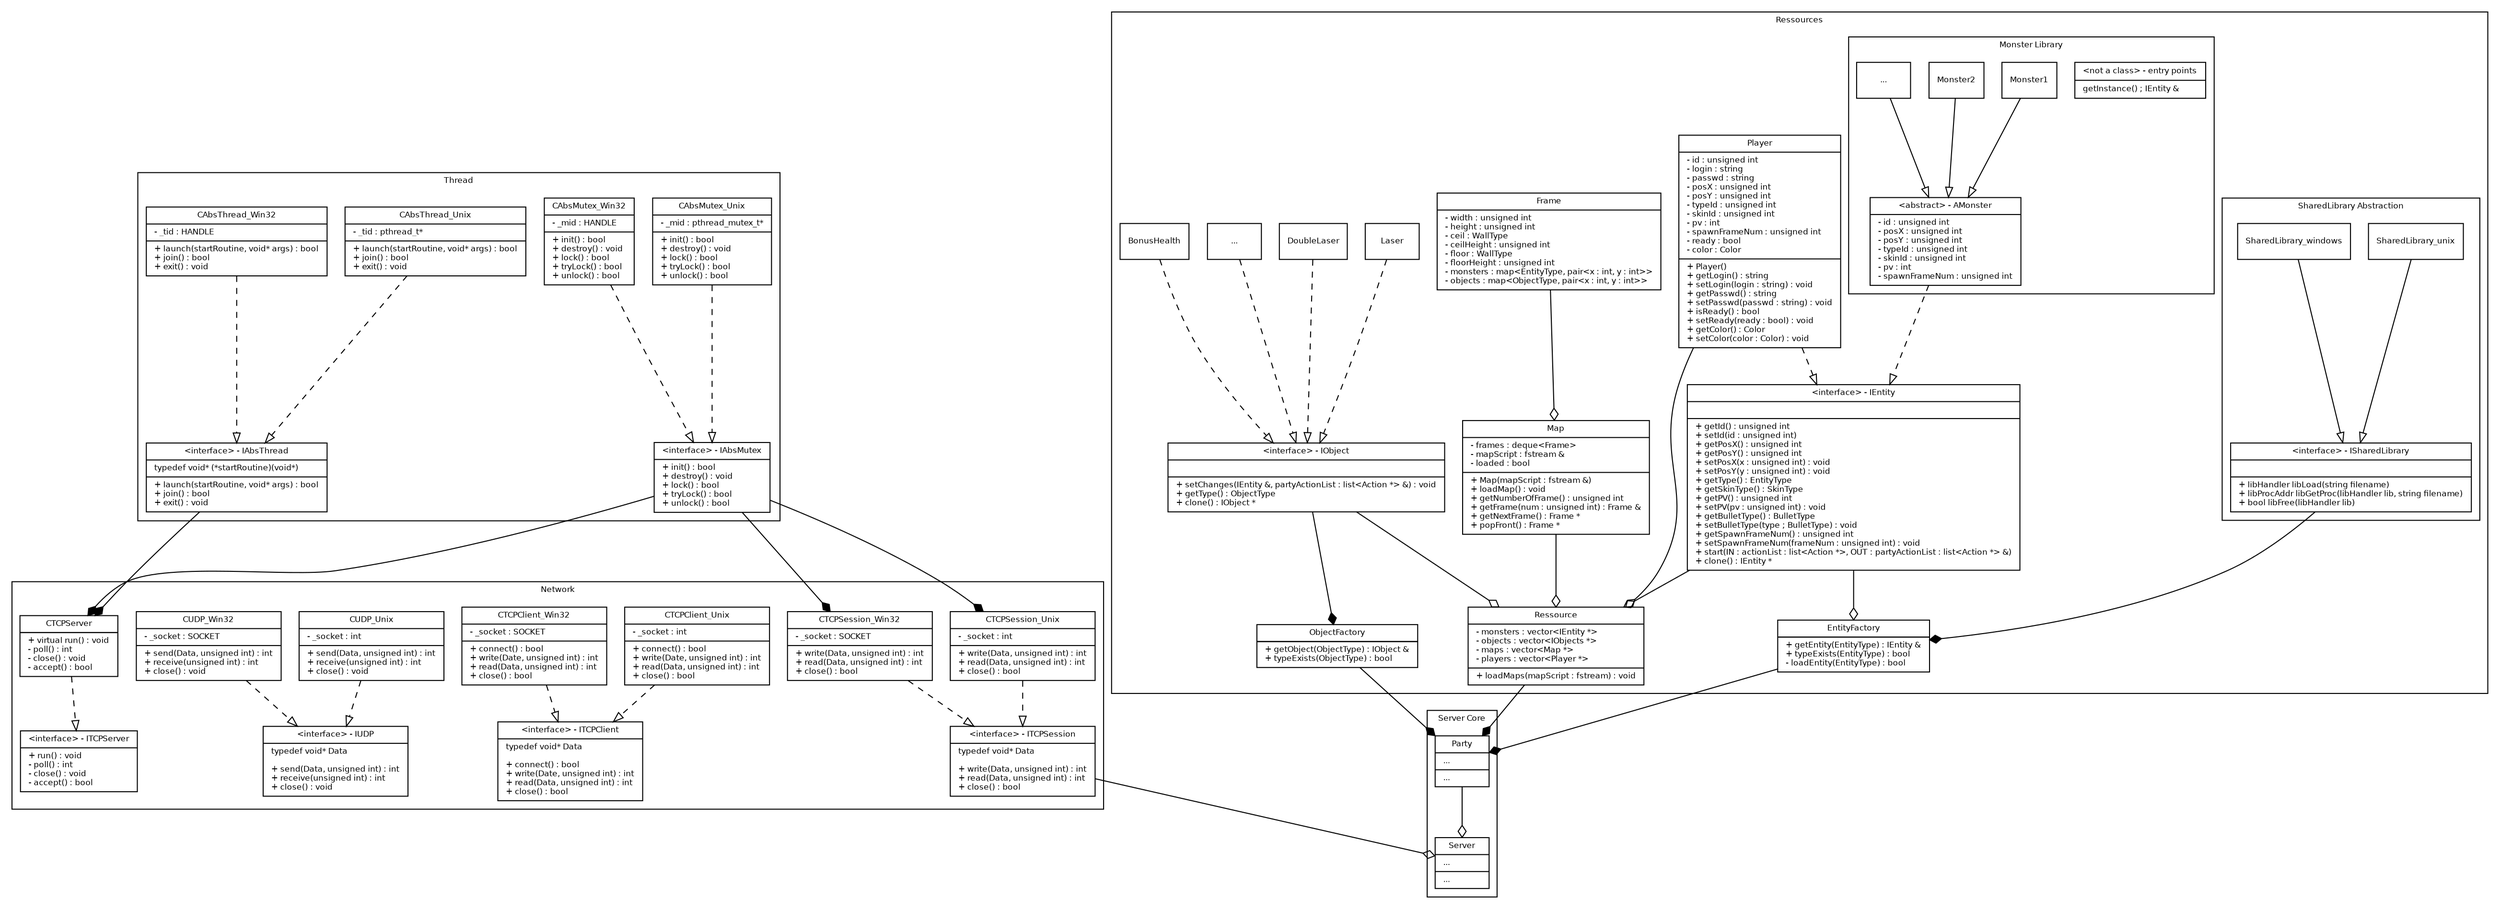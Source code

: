 digraph G {
fontname = "Bitstream Vera Sans"
fontsize = 8

node [
fontname = "Bitstream Vera Sans"
fontsize = 8
shape = "record"
]

edge [
fontname = "Bitstream Vera Sans"
fontsize = 8
]

//
// RESSOURCES
//
subgraph clusterRessources {
label = "Ressources"

// Interface IEntity
IEntity [
label = "{\
\<interface\> - IEntity||\
+ getId() : unsigned int\l\
+ setId(id : unsigned int)\l\
+ getPosX() : unsigned int\l\
+ getPosY() : unsigned int\l\
+ setPosX(x : unsigned int) : void\l\
+ setPosY(y : unsigned int) : void\l\
+ getType() : EntityType\l\
+ getSkinType() : SkinType\l\
+ getPV() : unsigned int\l\
+ setPV(pv : unsigned int) : void\l\
+ getBulletType() : BulletType\l\
+ setBulletType(type ; BulletType) : void\l\
+ getSpawnFrameNum() : unsigned int\l\
+ setSpawnFrameNum(frameNum : unsigned int) : void\l\
+ start(IN : actionList : list\<Action *\>, OUT : partyActionList : list\<Action *\> &)\l\
+ clone() : IEntity *\l\
}"
]

// Class player
Player [
label = "{\
Player|\
- id : unsigned int\l\
- login : string\l\
- passwd : string\l\
- posX : unsigned int\l\
- posY : unsigned int\l\
- typeId : unsigned int\l\
- skinId : unsigned int\l\
- pv : int\l\
- spawnFrameNum : unsigned int\l\
- ready : bool\l\
- color : Color\l|\
+ Player()\l\
+ getLogin() : string\l\
+ setLogin(login : string) : void\l\
+ getPasswd() : string\l\
+ setPasswd(passwd : string) : void\l\
+ isReady() : bool\l\
+ setReady(ready : bool) : void\l\
+ getColor() : Color\l\
+ setColor(color : Color) : void\l\
}"
]

// Class Entity Factory
EntityFactory [
label = "{\
EntityFactory|\
#ifdef UNIX\l\
	typedef libHandler void*\l\
	typedef libProcAddr void*\l\
#endif\l\
#ifdef WIN32\l\
	typedef libHandler HMODULE\l\
	typedef libProcAddr FARPROC\l\
#endif\l\
- entities : map<EntityType, IEntity>\l\
- libHandler : ISharedLybrary &\l\
- \<static\> currentId : unsigned int\l|\
+ getEntity(EntityType) : IEntity &\l\
+ typeExists(EntityType) : bool\l\
- loadEntity(EntityType) : bool\l\
}"
]

//Class ObjectFactory
ObjectFactory [
label = "{\
ObjectFactory|\
- objects : map<ObjectType, IObject>\l|\
+ getObject(ObjectType) : IObject &\l\
+ typeExists(ObjectType) : bool\l\
}"
]

// Interface IObject
IObject [
label = "{\
\<interface\> - IObject||\
+ setChanges(IEntity &, partyActionList : list\<Action *\> &) : void\l\
+ getType() : ObjectType\l\
+ clone() : IObject *\l\
}"
]

// Class BonusHealth
BonusHealth [
label = "{BonusHealth}"
]

// Class Laser
Laser [
label = "{Laser}"
]

// Class DoubleLaser
DoubleLaser [
label = "{DoubleLaser}"
]

// Class Object0
Object0 [
label = "{...}"
]

// Class Ressoruce
Ressource [
label = "{\
Ressource|\
- monsters : vector\<IEntity *\>\l\
- objects : vector\<IObjects *\>\l\
- maps : vector\<Map *\>\l\
- players : vector\<Player *\>\l|\
+ loadMaps(mapScript : fstream) : void\l\
}"
]

// Class Map
Map [
label = "{\
Map|\
- frames : deque\<Frame\>\l\
- mapScript : fstream &\l\
- loaded : bool\l|\
+ Map(mapScript : fstream &)\l\
+ loadMap() : void\l\
+ getNumberOfFrame() : unsigned int\l\
+ getFrame(num : unsigned int) : Frame &\l\
+ getNextFrame() : Frame *\l\
+ popFront() : Frame *\l\
}"
]

// Class Frame
Frame [
label = "{\
Frame|\
- width : unsigned int\l\
- height : unsigned int\l\
- ceil : WallType\l\
- ceilHeight : unsigned int\l\
- floor : WallType\l\
- floorHeight : unsigned int\l\
- monsters : map\<EntityType, pair\<x : int, y : int\>\>\l\
- objects : map\<ObjectType, pair\<x : int, y : int\>\>\l\
}"
]

//
// SHARED LIBRARY ABSTRACTION
//
subgraph clusterAbsSharedLibrary {
label = "SharedLibrary Abstraction"

// Interface ISharedLibrary
ISharedLibrary [
label = "{\
\<interface\> - ISharedLibrary||\
+ libHandler libLoad(string filename)\l\
+ libProcAddr libGetProc(libHandler lib, string filename)\l\
+ bool libFree(libHandler lib)\l\
}"
]

// Class SharedLibrary_unix
SharedLibrary_unix [
label = "SharedLibrary_unix"
]

// Class SharedLibrary_windows
SharedLibrary_windows [
label = "SharedLibrary_windows"
]

} // End : Shared Library Abstraction

//
// MONSTER LIBRARY
//
subgraph clusterMonstersLibrary {
label = "Monster Library"

// Abstract class AMonster
AMonster [
label = "{\
\<abstract\> - AMonster|\
- id : unsigned int\l\
- posX : unsigned int\l\
- posY : unsigned int\l\
- typeId : unsigned int\l\
- skinId : unsigned int\l\
- pv : int\l\
- spawnFrameNum : unsigned int\l\
}"
]

// Entry points
EntryDynamicLibrary [
label = "{\
\<not a class\> - entry points|\
getInstance() ; IEntity &\l\
}"
]

// Class Monster1
Monster1 [
label = "{Monster1}"
]

// Class Monster2
Monster2 [
label = "{Monster2}"
]

// Class Monster3
Monster3 [
label = "{...}"
]

} // End : Monster Library

edge [
arrowhead = "odiamond"
style = "solid"
]

IEntity -> EntityFactory
IEntity -> Ressource
Map -> Ressource
IObject -> Ressource
Frame -> Map
Player -> Ressource

edge [
arrowhead = "diamond"
style = "solid"
]

ISharedLibrary -> EntityFactory
IObject -> ObjectFactory

edge [
arrowhead = "onormal"
style = "solid"
]

SharedLibrary_unix -> ISharedLibrary
SharedLibrary_windows -> ISharedLibrary
Monster1 -> AMonster
Monster2 -> AMonster
Monster3 -> AMonster

edge [
arrowhead = "onormal"
style = "dashed"
]

Player -> IEntity
AMonster -> IEntity
BonusHealth -> IObject
Laser -> IObject
DoubleLaser -> IObject
Object0 -> IObject

} // End : Ressource


//
// SERVER CORE
//
subgraph clusterServerCore {
label = "Server Core"

// Class Party
Party [
label = "{\
Party|...\l|...\l\
}"
]

// Class Server
Server [
label = "{\
Server|...\l|...\l\
}"
]

edge [
arrowhead = "diamond"
style = "solid"
]

Ressource -> Party
EntityFactory -> Party
ObjectFactory -> Party

edge [
arrowhead = "odiamond"
style = "solid"
]

Party -> Server

} // End : Server Core

//
// NETWORK
//
subgraph clusterNetwork {
label = "Network"

// Interface ITCPSession
ITCPSession [
label = "{\
\<interface\> - ITCPSession|\
typedef void* Data\l\l\
+ write(Data, unsigned int) : int\l\
+ read(Data, unsigned int) : int\l\
+ close() : bool\l\
}"
]

// Class CTCPSession_Unix
CTCPSession_Unix [
label = "{\
CTCPSession_Unix|\
- _socket : int\l|\
+ write(Data, unsigned int) : int\l\
+ read(Data, unsigned int) : int\l\
+ close() : bool\l\
}"
]

// Class CTCPSession_Win32
CTCPSession_Win32 [
label = "{\
CTCPSession_Win32|\
- _socket : SOCKET\l|\
+ write(Data, unsigned int) : int\l\
+ read(Data, unsigned int) : int\l\
+ close() : bool\l\
}"
]

edge [
arrowhead = "onormal"
style = "dashed"
]

CTCPSession_Unix -> ITCPSession
CTCPSession_Win32 -> ITCPSession

edge [
arrowhead = "odiamond"
style = "solid"
]

ITCPSession -> Server

// Interface ITCPClient
ITCPClient [
label = "{\
\<interface\> - ITCPClient|\
typedef void* Data\l\l\
+ connect() : bool\l\
+ write(Date, unsigned int) : int\l\
+ read(Data, unsigned int) : int\l\
+ close() : bool\l\
}"
]

// Class CTCPClient_Unix
CTCPClient_Unix [
label = "{\
CTCPClient_Unix|\
- _socket : int\l|\
+ connect() : bool\l\
+ write(Date, unsigned int) : int\l\
+ read(Data, unsigned int) : int\l\
+ close() : bool\l\
}"
]

// Class CTCPClient_Win32
CTCPClient_Win32 [
label = "{\
CTCPClient_Win32|\
- _socket : SOCKET\l|\
+ connect() : bool\l\
+ write(Date, unsigned int) : int\l\
+ read(Data, unsigned int) : int\l\
+ close() : bool\l\
}"
]

edge [
arrowhead = "onormal"
style = "dashed"
]

CTCPClient_Unix -> ITCPClient
CTCPClient_Win32 -> ITCPClient

// Interface IUDP
IUDP [
label = "{\
\<interface\> - IUDP|\
typedef void* Data\l\l\
+ send(Data, unsigned int) : int\l\
+ receive(unsigned int) : int\l\
+ close() : void\l\
}"
]

// Class CUDP_Unix
CUDP_Unix [
label = "{\
CUDP_Unix|\
- _socket : int\l|\
+ send(Data, unsigned int) : int\l\
+ receive(unsigned int) : int\l\
+ close() : void\l\
}"
]

// Class CUDP_Win32
CUDP_Win32 [
label = "{\
CUDP_Win32|\
- _socket : SOCKET\l|\
+ send(Data, unsigned int) : int\l\
+ receive(unsigned int) : int\l\
+ close() : void\l\
}"
]

edge [
arrowhead = "onormal"
style = "dashed"
]

CUDP_Unix -> IUDP
CUDP_Win32 -> IUDP

// Interface ITCPServer
ITCPServer [
label = "{\
\<interface\> - ITCPServer|\
+ run() : void\l\
- poll() : int\l\
- close() : void\l\
- accept() : bool\l\
}"
]

// Class CTCPServer
CTCPServer [
label = "{\
CTCPServer|\
- _port : short\l\
- _sessions : std::list<ITCPSession*>\l|\
+ virtual run() : void\l\
- poll() : int\l\
- close() : void\l\
- accept() : bool\l\
}"
]

edge [
arrowhead = "onormal"
style = "dashed"
]

CTCPServer -> ITCPServer

} // End : Network

//
// THREAD
//
subgraph clusterThread {
label = "Thread"

// Interface thread
IAbsThread [
label = "{\
\<interface\> - IAbsThread|\
typedef void* (*startRoutine)(void*)\l|\
+ launch(startRoutine, void* args) : bool\l\
+ join() : bool\l\
+ exit() : void\l\
}"
]

// Concrete thread class for unix
CAbsThread_Unix [
label = "{\
CAbsThread_Unix|\
- _tid : pthread_t*\l|\
+ launch(startRoutine, void* args) : bool\l\
+ join() : bool\l\
+ exit() : void\l\
}"
]

// Concrete thread class for windows
CAbsThread_Win32 [
label = "{\
CAbsThread_Win32|\
- _tid : HANDLE\l|\
+ launch(startRoutine, void* args) : bool\l\
+ join() : bool\l\
+ exit() : void\l\
}"
]

edge [
arrowhead = "onormal"
style = "dashed"
]

CAbsThread_Unix -> IAbsThread
CAbsThread_Win32 -> IAbsThread

// Interface IAbsMutex
IAbsMutex [
label = "{\
\<interface\> - IAbsMutex|\
+ init() : bool\l\
+ destroy() : void\l\
+ lock() : bool\l\
+ tryLock() : bool\l\
+ unlock() : bool\l\
}"
]

// Class CAbsMutex_Unix
CAbsMutex_Unix [
label = "{\
CAbsMutex_Unix|\
- _mid : pthread_mutex_t*\l|\
+ init() : bool\l\
+ destroy() : void\l\
+ lock() : bool\l\
+ tryLock() : bool\l\
+ unlock() : bool\l\
}"
]

// Class CAbsMutex_Win32
CAbsMutex_Win32 [
label = "{\
CAbsMutex_Win32|\
- _mid : HANDLE\l|\
+ init() : bool\l\
+ destroy() : void\l\
+ lock() : bool\l\
+ tryLock() : bool\l\
+ unlock() : bool\l\
}"
]

edge [
arrowhead = "onormal"
style = "dashed"
]

CAbsMutex_Unix -> IAbsMutex
CAbsMutex_Win32 -> IAbsMutex

} // End : thread

edge [
arrowhead = "diamond"
style = "solid"
]

IAbsMutex -> CTCPServer
IAbsMutex -> CTCPSession_Win32
IAbsMutex -> CTCPSession_Unix
IAbsThread -> CTCPServer

}
